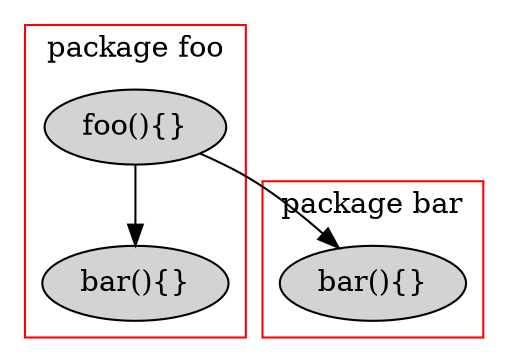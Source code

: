 digraph call_graph {

    subgraph "cluster_bar" {
        node [style=filled];
        label="package bar";
        color=red;
        "bar#bar(){}" [label="bar(){}"];
    }
    subgraph "cluster_foo" {
        node [style=filled];
        label="package foo";
        color=red;
        "foo#foo(){}" [label="foo(){}"];
        "foo#bar(){}" [label="bar(){}"];
    }
    "foo#foo(){}" -> "foo#bar(){}";
    "foo#foo(){}" -> "bar#bar(){}";
}
